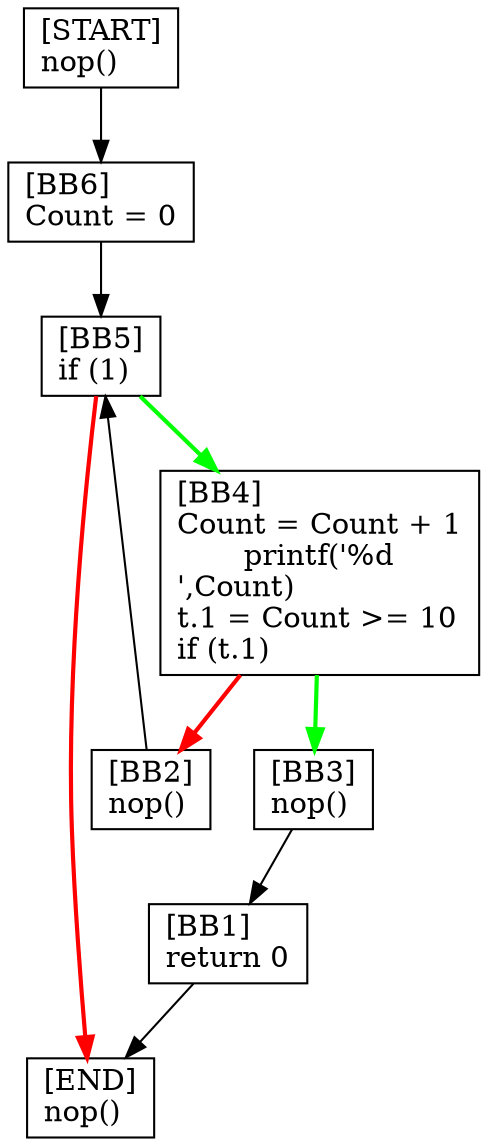 digraph {
  node [shape=box]
  BB6 [label="[BB6]\lCount = 0\l"];
  BB1 [label="[BB1]\lreturn 0\l"];
  START [label="[START]\lnop()\l"];
  END [label="[END]\lnop()\l"];
  BB2 [label="[BB2]\lnop()\l"];
  BB3 [label="[BB3]\lnop()\l"];
  BB4 [label="[BB4]\lCount = Count + 1\lprintf('%d\n',Count)\lt.1 = Count >= 10\lif (t.1)\l"];
  BB5 [label="[BB5]\lif (1)\l"];
  BB5 -> BB4 [color=green, penwidth=2];
  START -> BB6;
  BB1 -> END;
  BB2 -> BB5;
  BB4 -> BB2 [color=red, penwidth=2];
  BB3 -> BB1;
  BB5 -> END [color=red, penwidth=2];
  BB6 -> BB5;
  BB4 -> BB3 [color=green, penwidth=2];
}
